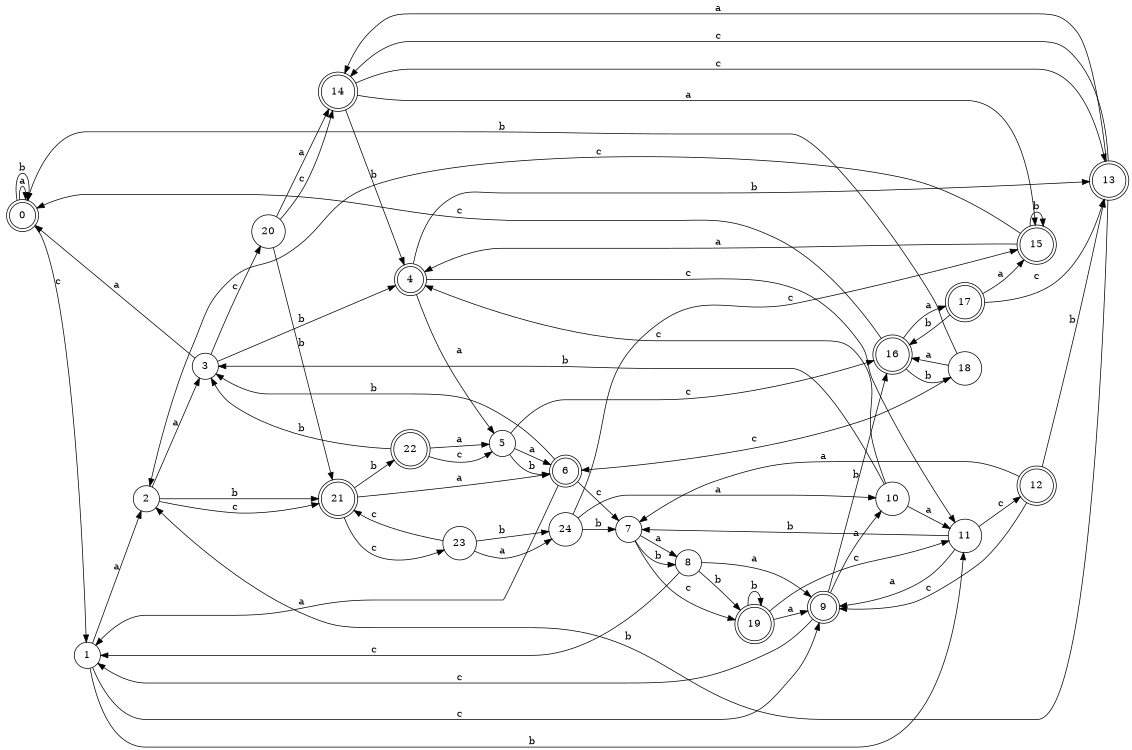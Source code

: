 digraph n20_9 {
__start0 [label="" shape="none"];

rankdir=LR;
size="8,5";

s0 [style="rounded,filled", color="black", fillcolor="white" shape="doublecircle", label="0"];
s1 [style="filled", color="black", fillcolor="white" shape="circle", label="1"];
s2 [style="filled", color="black", fillcolor="white" shape="circle", label="2"];
s3 [style="filled", color="black", fillcolor="white" shape="circle", label="3"];
s4 [style="rounded,filled", color="black", fillcolor="white" shape="doublecircle", label="4"];
s5 [style="filled", color="black", fillcolor="white" shape="circle", label="5"];
s6 [style="rounded,filled", color="black", fillcolor="white" shape="doublecircle", label="6"];
s7 [style="filled", color="black", fillcolor="white" shape="circle", label="7"];
s8 [style="filled", color="black", fillcolor="white" shape="circle", label="8"];
s9 [style="rounded,filled", color="black", fillcolor="white" shape="doublecircle", label="9"];
s10 [style="filled", color="black", fillcolor="white" shape="circle", label="10"];
s11 [style="filled", color="black", fillcolor="white" shape="circle", label="11"];
s12 [style="rounded,filled", color="black", fillcolor="white" shape="doublecircle", label="12"];
s13 [style="rounded,filled", color="black", fillcolor="white" shape="doublecircle", label="13"];
s14 [style="rounded,filled", color="black", fillcolor="white" shape="doublecircle", label="14"];
s15 [style="rounded,filled", color="black", fillcolor="white" shape="doublecircle", label="15"];
s16 [style="rounded,filled", color="black", fillcolor="white" shape="doublecircle", label="16"];
s17 [style="rounded,filled", color="black", fillcolor="white" shape="doublecircle", label="17"];
s18 [style="filled", color="black", fillcolor="white" shape="circle", label="18"];
s19 [style="rounded,filled", color="black", fillcolor="white" shape="doublecircle", label="19"];
s20 [style="filled", color="black", fillcolor="white" shape="circle", label="20"];
s21 [style="rounded,filled", color="black", fillcolor="white" shape="doublecircle", label="21"];
s22 [style="rounded,filled", color="black", fillcolor="white" shape="doublecircle", label="22"];
s23 [style="filled", color="black", fillcolor="white" shape="circle", label="23"];
s24 [style="filled", color="black", fillcolor="white" shape="circle", label="24"];
s0 -> s0 [label="a"];
s0 -> s0 [label="b"];
s0 -> s1 [label="c"];
s1 -> s2 [label="a"];
s1 -> s11 [label="b"];
s1 -> s9 [label="c"];
s2 -> s3 [label="a"];
s2 -> s21 [label="b"];
s2 -> s21 [label="c"];
s3 -> s0 [label="a"];
s3 -> s4 [label="b"];
s3 -> s20 [label="c"];
s4 -> s5 [label="a"];
s4 -> s13 [label="b"];
s4 -> s11 [label="c"];
s5 -> s6 [label="a"];
s5 -> s6 [label="b"];
s5 -> s16 [label="c"];
s6 -> s1 [label="a"];
s6 -> s3 [label="b"];
s6 -> s7 [label="c"];
s7 -> s8 [label="a"];
s7 -> s8 [label="b"];
s7 -> s19 [label="c"];
s8 -> s9 [label="a"];
s8 -> s19 [label="b"];
s8 -> s1 [label="c"];
s9 -> s10 [label="a"];
s9 -> s16 [label="b"];
s9 -> s1 [label="c"];
s10 -> s11 [label="a"];
s10 -> s3 [label="b"];
s10 -> s4 [label="c"];
s11 -> s9 [label="a"];
s11 -> s7 [label="b"];
s11 -> s12 [label="c"];
s12 -> s7 [label="a"];
s12 -> s13 [label="b"];
s12 -> s9 [label="c"];
s13 -> s14 [label="a"];
s13 -> s2 [label="b"];
s13 -> s14 [label="c"];
s14 -> s15 [label="a"];
s14 -> s4 [label="b"];
s14 -> s13 [label="c"];
s15 -> s4 [label="a"];
s15 -> s15 [label="b"];
s15 -> s2 [label="c"];
s16 -> s17 [label="a"];
s16 -> s18 [label="b"];
s16 -> s0 [label="c"];
s17 -> s15 [label="a"];
s17 -> s16 [label="b"];
s17 -> s13 [label="c"];
s18 -> s16 [label="a"];
s18 -> s0 [label="b"];
s18 -> s6 [label="c"];
s19 -> s9 [label="a"];
s19 -> s19 [label="b"];
s19 -> s11 [label="c"];
s20 -> s14 [label="a"];
s20 -> s21 [label="b"];
s20 -> s14 [label="c"];
s21 -> s6 [label="a"];
s21 -> s22 [label="b"];
s21 -> s23 [label="c"];
s22 -> s5 [label="a"];
s22 -> s3 [label="b"];
s22 -> s5 [label="c"];
s23 -> s24 [label="a"];
s23 -> s24 [label="b"];
s23 -> s21 [label="c"];
s24 -> s10 [label="a"];
s24 -> s7 [label="b"];
s24 -> s15 [label="c"];

}